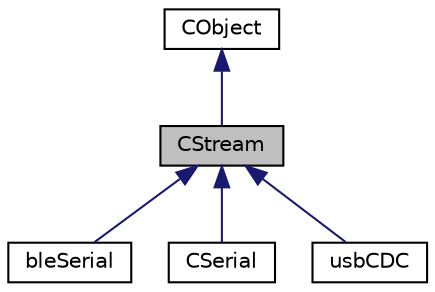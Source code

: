 digraph "CStream"
{
  edge [fontname="Helvetica",fontsize="10",labelfontname="Helvetica",labelfontsize="10"];
  node [fontname="Helvetica",fontsize="10",shape=record];
  Node1 [label="CStream",height=0.2,width=0.4,color="black", fillcolor="grey75", style="filled" fontcolor="black"];
  Node2 -> Node1 [dir="back",color="midnightblue",fontsize="10",style="solid",fontname="Helvetica"];
  Node2 [label="CObject",height=0.2,width=0.4,color="black", fillcolor="white", style="filled",URL="$dc/dac/class_c_object.html"];
  Node1 -> Node3 [dir="back",color="midnightblue",fontsize="10",style="solid",fontname="Helvetica"];
  Node3 [label="bleSerial",height=0.2,width=0.4,color="black", fillcolor="white", style="filled",URL="$d7/d03/classble_serial.html",tooltip="bleSerial class is a ble core, and inherits from CStream class to provide the stream virtual function..."];
  Node1 -> Node4 [dir="back",color="midnightblue",fontsize="10",style="solid",fontname="Helvetica"];
  Node4 [label="CSerial",height=0.2,width=0.4,color="black", fillcolor="white", style="filled",URL="$d8/d1d/class_c_serial.html"];
  Node1 -> Node5 [dir="back",color="midnightblue",fontsize="10",style="solid",fontname="Helvetica"];
  Node5 [label="usbCDC",height=0.2,width=0.4,color="black", fillcolor="white", style="filled",URL="$d6/dc5/classusb_c_d_c.html"];
}
